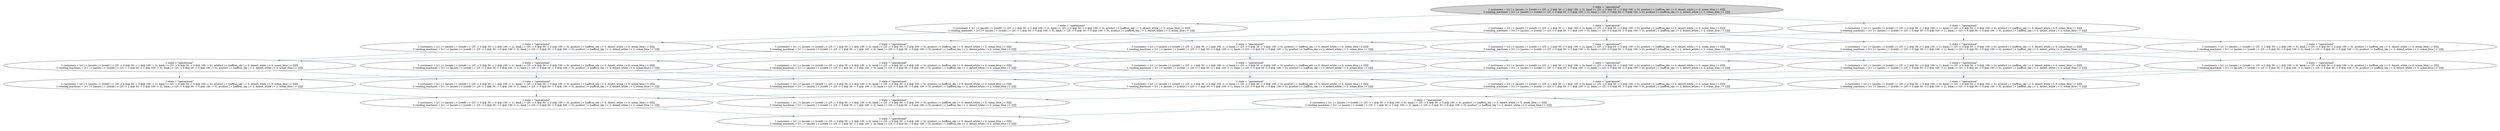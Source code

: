 strict digraph DiskGraph {
edge [colorscheme="paired12"]
nodesep=0.35;
subgraph cluster_graph {
color="white";
-5188759437702372280 [label="/\\ state = \"operational\"\n/\\ customers = [c1 |-> [assets |-> [credit |-> (25 :> 2 @@ 50 :> 2 @@ 100 :> 2), bank |-> (25 :> 0 @@ 50 :> 0 @@ 100 :> 0), product |-> [saffron_sky |-> 0, desert_white |-> 0, ocean_blue |-> 0]]]]\n/\\ vending_machines = [v1 |-> [assets |-> [credit |-> (25 :> 0 @@ 50 :> 0 @@ 100 :> 0), bank |-> (25 :> 0 @@ 50 :> 0 @@ 100 :> 0), product |-> [saffron_sky |-> 2, desert_white |-> 2, ocean_blue |-> 2]]]]",style = filled]
-5188759437702372280 -> -3796408655467104917 [label="",color="2",fontcolor="2"];
-3796408655467104917 [label="/\\ state = \"operational\"\n/\\ customers = [c1 |-> [assets |-> [credit |-> (25 :> 1 @@ 50 :> 2 @@ 100 :> 2), bank |-> (25 :> 0 @@ 50 :> 0 @@ 100 :> 0), product |-> [saffron_sky |-> 0, desert_white |-> 0, ocean_blue |-> 0]]]]\n/\\ vending_machines = [v1 |-> [assets |-> [credit |-> (25 :> 1 @@ 50 :> 0 @@ 100 :> 0), bank |-> (25 :> 0 @@ 50 :> 0 @@ 100 :> 0), product |-> [saffron_sky |-> 2, desert_white |-> 2, ocean_blue |-> 2]]]]"];
-5188759437702372280 -> 3267392281765372745 [label="",color="2",fontcolor="2"];
3267392281765372745 [label="/\\ state = \"operational\"\n/\\ customers = [c1 |-> [assets |-> [credit |-> (25 :> 2 @@ 50 :> 1 @@ 100 :> 2), bank |-> (25 :> 0 @@ 50 :> 0 @@ 100 :> 0), product |-> [saffron_sky |-> 0, desert_white |-> 0, ocean_blue |-> 0]]]]\n/\\ vending_machines = [v1 |-> [assets |-> [credit |-> (25 :> 0 @@ 50 :> 1 @@ 100 :> 0), bank |-> (25 :> 0 @@ 50 :> 0 @@ 100 :> 0), product |-> [saffron_sky |-> 2, desert_white |-> 2, ocean_blue |-> 2]]]]"];
-3796408655467104917 -> -7097653330852019041 [label="",color="2",fontcolor="2"];
-7097653330852019041 [label="/\\ state = \"operational\"\n/\\ customers = [c1 |-> [assets |-> [credit |-> (25 :> 0 @@ 50 :> 2 @@ 100 :> 2), bank |-> (25 :> 0 @@ 50 :> 0 @@ 100 :> 0), product |-> [saffron_sky |-> 0, desert_white |-> 0, ocean_blue |-> 0]]]]\n/\\ vending_machines = [v1 |-> [assets |-> [credit |-> (25 :> 2 @@ 50 :> 0 @@ 100 :> 0), bank |-> (25 :> 0 @@ 50 :> 0 @@ 100 :> 0), product |-> [saffron_sky |-> 2, desert_white |-> 2, ocean_blue |-> 2]]]]"];
-5188759437702372280 -> 732687558197556147 [label="",color="2",fontcolor="2"];
732687558197556147 [label="/\\ state = \"operational\"\n/\\ customers = [c1 |-> [assets |-> [credit |-> (25 :> 2 @@ 50 :> 2 @@ 100 :> 1), bank |-> (25 :> 0 @@ 50 :> 0 @@ 100 :> 0), product |-> [saffron_sky |-> 0, desert_white |-> 0, ocean_blue |-> 0]]]]\n/\\ vending_machines = [v1 |-> [assets |-> [credit |-> (25 :> 0 @@ 50 :> 0 @@ 100 :> 1), bank |-> (25 :> 0 @@ 50 :> 0 @@ 100 :> 0), product |-> [saffron_sky |-> 2, desert_white |-> 2, ocean_blue |-> 2]]]]"];
-7097653330852019041 -> 515056149679276958 [label="",color="2",fontcolor="2"];
515056149679276958 [label="/\\ state = \"operational\"\n/\\ customers = [c1 |-> [assets |-> [credit |-> (25 :> 0 @@ 50 :> 1 @@ 100 :> 2), bank |-> (25 :> 0 @@ 50 :> 0 @@ 100 :> 0), product |-> [saffron_sky |-> 0, desert_white |-> 0, ocean_blue |-> 0]]]]\n/\\ vending_machines = [v1 |-> [assets |-> [credit |-> (25 :> 2 @@ 50 :> 1 @@ 100 :> 0), bank |-> (25 :> 0 @@ 50 :> 0 @@ 100 :> 0), product |-> [saffron_sky |-> 2, desert_white |-> 2, ocean_blue |-> 2]]]]"];
-3796408655467104917 -> 5905832376329253482 [label="",color="2",fontcolor="2"];
3267392281765372745 -> 5905832376329253482 [label="",color="2",fontcolor="2"];
5905832376329253482 [label="/\\ state = \"operational\"\n/\\ customers = [c1 |-> [assets |-> [credit |-> (25 :> 1 @@ 50 :> 1 @@ 100 :> 2), bank |-> (25 :> 0 @@ 50 :> 0 @@ 100 :> 0), product |-> [saffron_sky |-> 0, desert_white |-> 0, ocean_blue |-> 0]]]]\n/\\ vending_machines = [v1 |-> [assets |-> [credit |-> (25 :> 1 @@ 50 :> 1 @@ 100 :> 0), bank |-> (25 :> 0 @@ 50 :> 0 @@ 100 :> 0), product |-> [saffron_sky |-> 2, desert_white |-> 2, ocean_blue |-> 2]]]]"];
732687558197556147 -> 8540698232397226640 [label="",color="2",fontcolor="2"];
8540698232397226640 [label="/\\ state = \"operational\"\n/\\ customers = [c1 |-> [assets |-> [credit |-> (25 :> 1 @@ 50 :> 2 @@ 100 :> 1), bank |-> (25 :> 0 @@ 50 :> 0 @@ 100 :> 0), product |-> [saffron_sky |-> 0, desert_white |-> 0, ocean_blue |-> 0]]]]\n/\\ vending_machines = [v1 |-> [assets |-> [credit |-> (25 :> 1 @@ 50 :> 0 @@ 100 :> 1), bank |-> (25 :> 0 @@ 50 :> 0 @@ 100 :> 0), product |-> [saffron_sky |-> 2, desert_white |-> 2, ocean_blue |-> 2]]]]"];
-7097653330852019041 -> 2330265761270944612 [label="",color="2",fontcolor="2"];
2330265761270944612 [label="/\\ state = \"operational\"\n/\\ customers = [c1 |-> [assets |-> [credit |-> (25 :> 0 @@ 50 :> 2 @@ 100 :> 1), bank |-> (25 :> 0 @@ 50 :> 0 @@ 100 :> 0), product |-> [saffron_sky |-> 0, desert_white |-> 0, ocean_blue |-> 0]]]]\n/\\ vending_machines = [v1 |-> [assets |-> [credit |-> (25 :> 2 @@ 50 :> 0 @@ 100 :> 1), bank |-> (25 :> 0 @@ 50 :> 0 @@ 100 :> 0), product |-> [saffron_sky |-> 2, desert_white |-> 2, ocean_blue |-> 2]]]]"];
3267392281765372745 -> -7664119200750140639 [label="",color="2",fontcolor="2"];
-7664119200750140639 [label="/\\ state = \"operational\"\n/\\ customers = [c1 |-> [assets |-> [credit |-> (25 :> 2 @@ 50 :> 0 @@ 100 :> 2), bank |-> (25 :> 0 @@ 50 :> 0 @@ 100 :> 0), product |-> [saffron_sky |-> 0, desert_white |-> 0, ocean_blue |-> 0]]]]\n/\\ vending_machines = [v1 |-> [assets |-> [credit |-> (25 :> 0 @@ 50 :> 2 @@ 100 :> 0), bank |-> (25 :> 0 @@ 50 :> 0 @@ 100 :> 0), product |-> [saffron_sky |-> 2, desert_white |-> 2, ocean_blue |-> 2]]]]"];
515056149679276958 -> -4621160374254672906 [label="",color="2",fontcolor="2"];
-4621160374254672906 [label="/\\ state = \"operational\"\n/\\ customers = [c1 |-> [assets |-> [credit |-> (25 :> 0 @@ 50 :> 0 @@ 100 :> 2), bank |-> (25 :> 0 @@ 50 :> 0 @@ 100 :> 0), product |-> [saffron_sky |-> 0, desert_white |-> 0, ocean_blue |-> 0]]]]\n/\\ vending_machines = [v1 |-> [assets |-> [credit |-> (25 :> 2 @@ 50 :> 2 @@ 100 :> 0), bank |-> (25 :> 0 @@ 50 :> 0 @@ 100 :> 0), product |-> [saffron_sky |-> 2, desert_white |-> 2, ocean_blue |-> 2]]]]"];
-3796408655467104917 -> 8540698232397226640 [label="",color="2",fontcolor="2"];
732687558197556147 -> -8030254295863020366 [label="",color="2",fontcolor="2"];
-8030254295863020366 [label="/\\ state = \"operational\"\n/\\ customers = [c1 |-> [assets |-> [credit |-> (25 :> 2 @@ 50 :> 1 @@ 100 :> 1), bank |-> (25 :> 0 @@ 50 :> 0 @@ 100 :> 0), product |-> [saffron_sky |-> 0, desert_white |-> 0, ocean_blue |-> 0]]]]\n/\\ vending_machines = [v1 |-> [assets |-> [credit |-> (25 :> 0 @@ 50 :> 1 @@ 100 :> 1), bank |-> (25 :> 0 @@ 50 :> 0 @@ 100 :> 0), product |-> [saffron_sky |-> 2, desert_white |-> 2, ocean_blue |-> 2]]]]"];
3267392281765372745 -> -8030254295863020366 [label="",color="2",fontcolor="2"];
515056149679276958 -> -4975618400328985499 [label="",color="2",fontcolor="2"];
-4975618400328985499 [label="/\\ state = \"operational\"\n/\\ customers = [c1 |-> [assets |-> [credit |-> (25 :> 0 @@ 50 :> 1 @@ 100 :> 1), bank |-> (25 :> 0 @@ 50 :> 0 @@ 100 :> 0), product |-> [saffron_sky |-> 0, desert_white |-> 0, ocean_blue |-> 0]]]]\n/\\ vending_machines = [v1 |-> [assets |-> [credit |-> (25 :> 2 @@ 50 :> 1 @@ 100 :> 1), bank |-> (25 :> 0 @@ 50 :> 0 @@ 100 :> 0), product |-> [saffron_sky |-> 2, desert_white |-> 2, ocean_blue |-> 2]]]]"];
5905832376329253482 -> 515056149679276958 [label="",color="2",fontcolor="2"];
732687558197556147 -> -8517883374373990539 [label="",color="2",fontcolor="2"];
-8517883374373990539 [label="/\\ state = \"operational\"\n/\\ customers = [c1 |-> [assets |-> [credit |-> (25 :> 2 @@ 50 :> 2 @@ 100 :> 0), bank |-> (25 :> 0 @@ 50 :> 0 @@ 100 :> 0), product |-> [saffron_sky |-> 0, desert_white |-> 0, ocean_blue |-> 0]]]]\n/\\ vending_machines = [v1 |-> [assets |-> [credit |-> (25 :> 0 @@ 50 :> 0 @@ 100 :> 2), bank |-> (25 :> 0 @@ 50 :> 0 @@ 100 :> 0), product |-> [saffron_sky |-> 2, desert_white |-> 2, ocean_blue |-> 2]]]]"];
8540698232397226640 -> 2330265761270944612 [label="",color="2",fontcolor="2"];
-4621160374254672906 -> 146510629800096781 [label="",color="2",fontcolor="2"];
146510629800096781 [label="/\\ state = \"operational\"\n/\\ customers = [c1 |-> [assets |-> [credit |-> (25 :> 0 @@ 50 :> 0 @@ 100 :> 1), bank |-> (25 :> 0 @@ 50 :> 0 @@ 100 :> 0), product |-> [saffron_sky |-> 0, desert_white |-> 0, ocean_blue |-> 0]]]]\n/\\ vending_machines = [v1 |-> [assets |-> [credit |-> (25 :> 2 @@ 50 :> 2 @@ 100 :> 1), bank |-> (25 :> 0 @@ 50 :> 0 @@ 100 :> 0), product |-> [saffron_sky |-> 2, desert_white |-> 2, ocean_blue |-> 2]]]]"];
2330265761270944612 -> -4975618400328985499 [label="",color="2",fontcolor="2"];
8540698232397226640 -> -1431178232771189359 [label="",color="2",fontcolor="2"];
-1431178232771189359 [label="/\\ state = \"operational\"\n/\\ customers = [c1 |-> [assets |-> [credit |-> (25 :> 1 @@ 50 :> 1 @@ 100 :> 1), bank |-> (25 :> 0 @@ 50 :> 0 @@ 100 :> 0), product |-> [saffron_sky |-> 0, desert_white |-> 0, ocean_blue |-> 0]]]]\n/\\ vending_machines = [v1 |-> [assets |-> [credit |-> (25 :> 1 @@ 50 :> 1 @@ 100 :> 1), bank |-> (25 :> 0 @@ 50 :> 0 @@ 100 :> 0), product |-> [saffron_sky |-> 2, desert_white |-> 2, ocean_blue |-> 2]]]]"];
5905832376329253482 -> -1653326254387441150 [label="",color="2",fontcolor="2"];
-1653326254387441150 [label="/\\ state = \"operational\"\n/\\ customers = [c1 |-> [assets |-> [credit |-> (25 :> 1 @@ 50 :> 0 @@ 100 :> 2), bank |-> (25 :> 0 @@ 50 :> 0 @@ 100 :> 0), product |-> [saffron_sky |-> 0, desert_white |-> 0, ocean_blue |-> 0]]]]\n/\\ vending_machines = [v1 |-> [assets |-> [credit |-> (25 :> 1 @@ 50 :> 2 @@ 100 :> 0), bank |-> (25 :> 0 @@ 50 :> 0 @@ 100 :> 0), product |-> [saffron_sky |-> 2, desert_white |-> 2, ocean_blue |-> 2]]]]"];
2330265761270944612 -> -6649664777842692190 [label="",color="2",fontcolor="2"];
-6649664777842692190 [label="/\\ state = \"operational\"\n/\\ customers = [c1 |-> [assets |-> [credit |-> (25 :> 0 @@ 50 :> 2 @@ 100 :> 0), bank |-> (25 :> 0 @@ 50 :> 0 @@ 100 :> 0), product |-> [saffron_sky |-> 0, desert_white |-> 0, ocean_blue |-> 0]]]]\n/\\ vending_machines = [v1 |-> [assets |-> [credit |-> (25 :> 2 @@ 50 :> 0 @@ 100 :> 2), bank |-> (25 :> 0 @@ 50 :> 0 @@ 100 :> 0), product |-> [saffron_sky |-> 2, desert_white |-> 2, ocean_blue |-> 2]]]]"];
-8030254295863020366 -> -1431178232771189359 [label="",color="2",fontcolor="2"];
-7664119200750140639 -> -1653326254387441150 [label="",color="2",fontcolor="2"];
-8030254295863020366 -> 2915308398720603354 [label="",color="2",fontcolor="2"];
2915308398720603354 [label="/\\ state = \"operational\"\n/\\ customers = [c1 |-> [assets |-> [credit |-> (25 :> 2 @@ 50 :> 0 @@ 100 :> 1), bank |-> (25 :> 0 @@ 50 :> 0 @@ 100 :> 0), product |-> [saffron_sky |-> 0, desert_white |-> 0, ocean_blue |-> 0]]]]\n/\\ vending_machines = [v1 |-> [assets |-> [credit |-> (25 :> 0 @@ 50 :> 2 @@ 100 :> 1), bank |-> (25 :> 0 @@ 50 :> 0 @@ 100 :> 0), product |-> [saffron_sky |-> 2, desert_white |-> 2, ocean_blue |-> 2]]]]"];
-4975618400328985499 -> 146510629800096781 [label="",color="2",fontcolor="2"];
8540698232397226640 -> -763423315433169322 [label="",color="2",fontcolor="2"];
-763423315433169322 [label="/\\ state = \"operational\"\n/\\ customers = [c1 |-> [assets |-> [credit |-> (25 :> 1 @@ 50 :> 2 @@ 100 :> 0), bank |-> (25 :> 0 @@ 50 :> 0 @@ 100 :> 0), product |-> [saffron_sky |-> 0, desert_white |-> 0, ocean_blue |-> 0]]]]\n/\\ vending_machines = [v1 |-> [assets |-> [credit |-> (25 :> 1 @@ 50 :> 0 @@ 100 :> 2), bank |-> (25 :> 0 @@ 50 :> 0 @@ 100 :> 0), product |-> [saffron_sky |-> 2, desert_white |-> 2, ocean_blue |-> 2]]]]"];
5905832376329253482 -> -1431178232771189359 [label="",color="2",fontcolor="2"];
-4975618400328985499 -> 4112468354096392355 [label="",color="2",fontcolor="2"];
4112468354096392355 [label="/\\ state = \"operational\"\n/\\ customers = [c1 |-> [assets |-> [credit |-> (25 :> 0 @@ 50 :> 1 @@ 100 :> 0), bank |-> (25 :> 0 @@ 50 :> 0 @@ 100 :> 0), product |-> [saffron_sky |-> 0, desert_white |-> 0, ocean_blue |-> 0]]]]\n/\\ vending_machines = [v1 |-> [assets |-> [credit |-> (25 :> 2 @@ 50 :> 1 @@ 100 :> 2), bank |-> (25 :> 0 @@ 50 :> 0 @@ 100 :> 0), product |-> [saffron_sky |-> 2, desert_white |-> 2, ocean_blue |-> 2]]]]"];
-8030254295863020366 -> 1400530437403215988 [label="",color="2",fontcolor="2"];
1400530437403215988 [label="/\\ state = \"operational\"\n/\\ customers = [c1 |-> [assets |-> [credit |-> (25 :> 2 @@ 50 :> 1 @@ 100 :> 0), bank |-> (25 :> 0 @@ 50 :> 0 @@ 100 :> 0), product |-> [saffron_sky |-> 0, desert_white |-> 0, ocean_blue |-> 0]]]]\n/\\ vending_machines = [v1 |-> [assets |-> [credit |-> (25 :> 0 @@ 50 :> 1 @@ 100 :> 2), bank |-> (25 :> 0 @@ 50 :> 0 @@ 100 :> 0), product |-> [saffron_sky |-> 2, desert_white |-> 2, ocean_blue |-> 2]]]]"];
-7664119200750140639 -> 2915308398720603354 [label="",color="2",fontcolor="2"];
146510629800096781 -> -9085480202292655925 [label="",color="2",fontcolor="2"];
-9085480202292655925 [label="/\\ state = \"operational\"\n/\\ customers = [c1 |-> [assets |-> [credit |-> (25 :> 0 @@ 50 :> 0 @@ 100 :> 0), bank |-> (25 :> 0 @@ 50 :> 0 @@ 100 :> 0), product |-> [saffron_sky |-> 0, desert_white |-> 0, ocean_blue |-> 0]]]]\n/\\ vending_machines = [v1 |-> [assets |-> [credit |-> (25 :> 2 @@ 50 :> 2 @@ 100 :> 2), bank |-> (25 :> 0 @@ 50 :> 0 @@ 100 :> 0), product |-> [saffron_sky |-> 2, desert_white |-> 2, ocean_blue |-> 2]]]]"];
-8517883374373990539 -> -763423315433169322 [label="",color="2",fontcolor="2"];
-1431178232771189359 -> -4975618400328985499 [label="",color="2",fontcolor="2"];
-1431178232771189359 -> 6113884105900099065 [label="",color="2",fontcolor="2"];
6113884105900099065 [label="/\\ state = \"operational\"\n/\\ customers = [c1 |-> [assets |-> [credit |-> (25 :> 1 @@ 50 :> 0 @@ 100 :> 1), bank |-> (25 :> 0 @@ 50 :> 0 @@ 100 :> 0), product |-> [saffron_sky |-> 0, desert_white |-> 0, ocean_blue |-> 0]]]]\n/\\ vending_machines = [v1 |-> [assets |-> [credit |-> (25 :> 1 @@ 50 :> 2 @@ 100 :> 1), bank |-> (25 :> 0 @@ 50 :> 0 @@ 100 :> 0), product |-> [saffron_sky |-> 2, desert_white |-> 2, ocean_blue |-> 2]]]]"];
-1653326254387441150 -> -4621160374254672906 [label="",color="2",fontcolor="2"];
-8517883374373990539 -> 1400530437403215988 [label="",color="2",fontcolor="2"];
-6649664777842692190 -> 4112468354096392355 [label="",color="2",fontcolor="2"];
2915308398720603354 -> 6113884105900099065 [label="",color="2",fontcolor="2"];
-1431178232771189359 -> 8053016376386509143 [label="",color="2",fontcolor="2"];
8053016376386509143 [label="/\\ state = \"operational\"\n/\\ customers = [c1 |-> [assets |-> [credit |-> (25 :> 1 @@ 50 :> 1 @@ 100 :> 0), bank |-> (25 :> 0 @@ 50 :> 0 @@ 100 :> 0), product |-> [saffron_sky |-> 0, desert_white |-> 0, ocean_blue |-> 0]]]]\n/\\ vending_machines = [v1 |-> [assets |-> [credit |-> (25 :> 1 @@ 50 :> 1 @@ 100 :> 2), bank |-> (25 :> 0 @@ 50 :> 0 @@ 100 :> 0), product |-> [saffron_sky |-> 2, desert_white |-> 2, ocean_blue |-> 2]]]]"];
-1653326254387441150 -> 6113884105900099065 [label="",color="2",fontcolor="2"];
2915308398720603354 -> -6083201143474132964 [label="",color="2",fontcolor="2"];
-6083201143474132964 [label="/\\ state = \"operational\"\n/\\ customers = [c1 |-> [assets |-> [credit |-> (25 :> 2 @@ 50 :> 0 @@ 100 :> 0), bank |-> (25 :> 0 @@ 50 :> 0 @@ 100 :> 0), product |-> [saffron_sky |-> 0, desert_white |-> 0, ocean_blue |-> 0]]]]\n/\\ vending_machines = [v1 |-> [assets |-> [credit |-> (25 :> 0 @@ 50 :> 2 @@ 100 :> 2), bank |-> (25 :> 0 @@ 50 :> 0 @@ 100 :> 0), product |-> [saffron_sky |-> 2, desert_white |-> 2, ocean_blue |-> 2]]]]"];
-763423315433169322 -> -6649664777842692190 [label="",color="2",fontcolor="2"];
1400530437403215988 -> 8053016376386509143 [label="",color="2",fontcolor="2"];
4112468354096392355 -> -9085480202292655925 [label="",color="2",fontcolor="2"];
-763423315433169322 -> 8053016376386509143 [label="",color="2",fontcolor="2"];
1400530437403215988 -> -6083201143474132964 [label="",color="2",fontcolor="2"];
6113884105900099065 -> 146510629800096781 [label="",color="2",fontcolor="2"];
8053016376386509143 -> 4112468354096392355 [label="",color="2",fontcolor="2"];
8053016376386509143 -> -2938176049406002881 [label="",color="2",fontcolor="2"];
-6083201143474132964 -> -2938176049406002881 [label="",color="2",fontcolor="2"];
6113884105900099065 -> -2938176049406002881 [label="",color="2",fontcolor="2"];
-2938176049406002881 [label="/\\ state = \"operational\"\n/\\ customers = [c1 |-> [assets |-> [credit |-> (25 :> 1 @@ 50 :> 0 @@ 100 :> 0), bank |-> (25 :> 0 @@ 50 :> 0 @@ 100 :> 0), product |-> [saffron_sky |-> 0, desert_white |-> 0, ocean_blue |-> 0]]]]\n/\\ vending_machines = [v1 |-> [assets |-> [credit |-> (25 :> 1 @@ 50 :> 2 @@ 100 :> 2), bank |-> (25 :> 0 @@ 50 :> 0 @@ 100 :> 0), product |-> [saffron_sky |-> 2, desert_white |-> 2, ocean_blue |-> 2]]]]"];
-2938176049406002881 -> -9085480202292655925 [label="",color="2",fontcolor="2"];
{rank = same; -5188759437702372280;}
{rank = same; -3796408655467104917;3267392281765372745;732687558197556147;}
{rank = same; 5905832376329253482;-8517883374373990539;-8030254295863020366;-7664119200750140639;-7097653330852019041;8540698232397226640;}
{rank = same; 2330265761270944612;2915308398720603354;-763423315433169322;1400530437403215988;-1653326254387441150;515056149679276958;-1431178232771189359;}
{rank = same; 8053016376386509143;-4975618400328985499;-4621160374254672906;6113884105900099065;-6649664777842692190;-6083201143474132964;}
{rank = same; 146510629800096781;-2938176049406002881;4112468354096392355;}
}
}